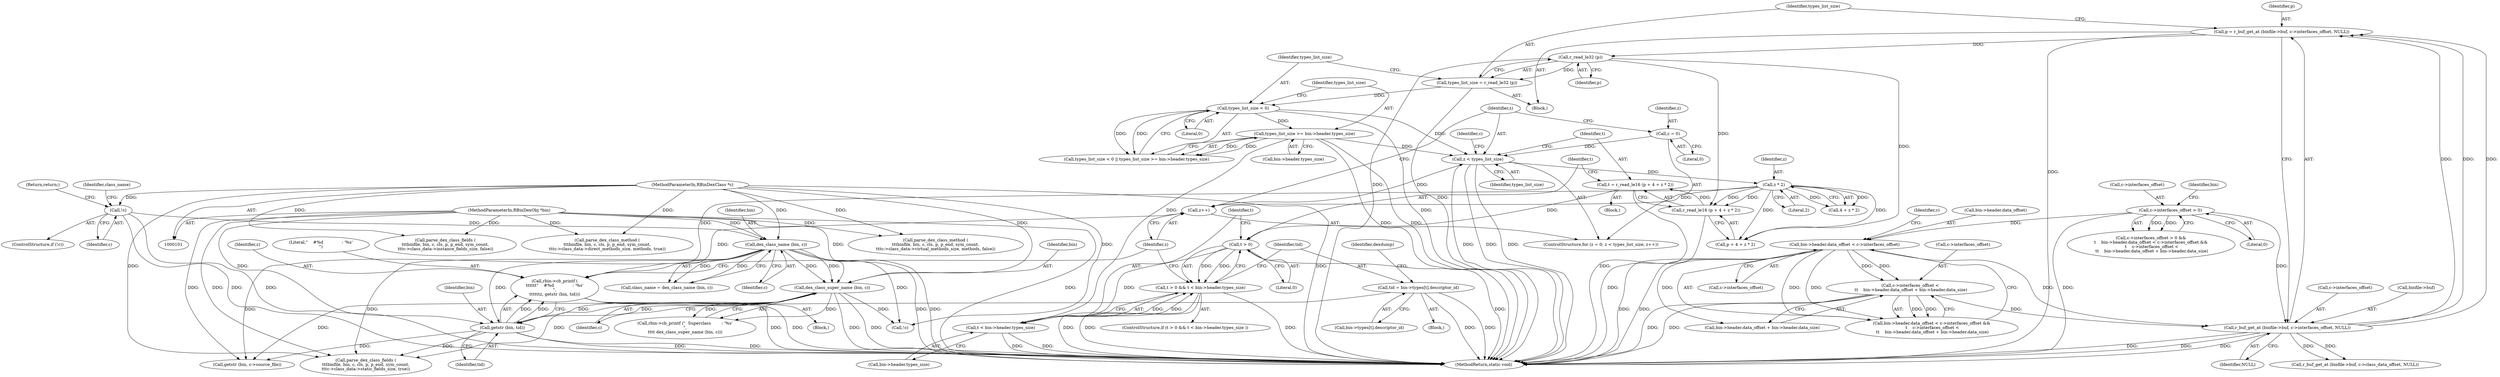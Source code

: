 digraph "0_radare2_1ea23bd6040441a21fbcfba69dce9a01af03f989@API" {
"1000311" [label="(Call,t = r_read_le16 (p + 4 + z * 2))"];
"1000313" [label="(Call,r_read_le16 (p + 4 + z * 2))"];
"1000284" [label="(Call,r_read_le32 (p))"];
"1000271" [label="(Call,p = r_buf_get_at (binfile->buf, c->interfaces_offset, NULL))"];
"1000273" [label="(Call,r_buf_get_at (binfile->buf, c->interfaces_offset, NULL))"];
"1000246" [label="(Call,bin->header.data_offset < c->interfaces_offset)"];
"1000240" [label="(Call,c->interfaces_offset > 0)"];
"1000255" [label="(Call,c->interfaces_offset <\n \t\t    bin->header.data_offset + bin->header.data_size)"];
"1000318" [label="(Call,z * 2)"];
"1000304" [label="(Call,z < types_list_size)"];
"1000301" [label="(Call,z = 0)"];
"1000307" [label="(Call,z++)"];
"1000347" [label="(Call,rbin->cb_printf (\n\t\t\t\t\t\t\"    #%d              : '%s'\n\",\n\t\t\t\t\t\tz, getstr (bin, tid)))"];
"1000350" [label="(Call,getstr (bin, tid))"];
"1000126" [label="(Call,dex_class_name (bin, c))"];
"1000103" [label="(MethodParameterIn,RBinDexObj *bin)"];
"1000120" [label="(Call,!c)"];
"1000104" [label="(MethodParameterIn,RBinDexClass *c)"];
"1000233" [label="(Call,dex_class_super_name (bin, c))"];
"1000335" [label="(Call,tid = bin->types[t].descriptor_id)"];
"1000291" [label="(Call,types_list_size >= bin->header.types_size)"];
"1000288" [label="(Call,types_list_size < 0)"];
"1000282" [label="(Call,types_list_size = r_read_le32 (p))"];
"1000323" [label="(Call,t > 0)"];
"1000322" [label="(Call,t > 0 && t < bin->header.types_size)"];
"1000326" [label="(Call,t < bin->header.types_size)"];
"1000309" [label="(Block,)"];
"1000126" [label="(Call,dex_class_name (bin, c))"];
"1000255" [label="(Call,c->interfaces_offset <\n \t\t    bin->header.data_offset + bin->header.data_size)"];
"1000257" [label="(Identifier,c)"];
"1000347" [label="(Call,rbin->cb_printf (\n\t\t\t\t\t\t\"    #%d              : '%s'\n\",\n\t\t\t\t\t\tz, getstr (bin, tid)))"];
"1000322" [label="(Call,t > 0 && t < bin->header.types_size)"];
"1000277" [label="(Call,c->interfaces_offset)"];
"1000246" [label="(Call,bin->header.data_offset < c->interfaces_offset)"];
"1000307" [label="(Call,z++)"];
"1000290" [label="(Literal,0)"];
"1000346" [label="(Block,)"];
"1000123" [label="(Return,return;)"];
"1000326" [label="(Call,t < bin->header.types_size)"];
"1000287" [label="(Call,types_list_size < 0 || types_list_size >= bin->header.types_size)"];
"1000282" [label="(Call,types_list_size = r_read_le32 (p))"];
"1000259" [label="(Call,bin->header.data_offset + bin->header.data_size)"];
"1000239" [label="(Call,c->interfaces_offset > 0 &&\n\t    bin->header.data_offset < c->interfaces_offset &&\n \t    c->interfaces_offset <\n \t\t    bin->header.data_offset + bin->header.data_size)"];
"1000252" [label="(Call,c->interfaces_offset)"];
"1000247" [label="(Call,bin->header.data_offset)"];
"1000352" [label="(Identifier,tid)"];
"1000304" [label="(Call,z < types_list_size)"];
"1000511" [label="(Call,parse_dex_class_fields (\n\t\t\tbinfile, bin, c, cls, p, p_end, sym_count,\n\t\t\tc->class_data->instance_fields_size, false))"];
"1000306" [label="(Identifier,types_list_size)"];
"1000127" [label="(Identifier,bin)"];
"1000249" [label="(Identifier,bin)"];
"1000128" [label="(Identifier,c)"];
"1000274" [label="(Call,binfile->buf)"];
"1000271" [label="(Call,p = r_buf_get_at (binfile->buf, c->interfaces_offset, NULL))"];
"1000124" [label="(Call,class_name = dex_class_name (bin, c))"];
"1000336" [label="(Identifier,tid)"];
"1000313" [label="(Call,r_read_le16 (p + 4 + z * 2))"];
"1000280" [label="(Identifier,NULL)"];
"1000240" [label="(Call,c->interfaces_offset > 0)"];
"1000285" [label="(Identifier,p)"];
"1000312" [label="(Identifier,t)"];
"1000235" [label="(Identifier,c)"];
"1000104" [label="(MethodParameterIn,RBinDexClass *c)"];
"1000597" [label="(MethodReturn,static void)"];
"1000231" [label="(Call,rbin->cb_printf (\"  Superclass        : '%s'\n\",\n\t\t\t\t dex_class_super_name (bin, c)))"];
"1000125" [label="(Identifier,class_name)"];
"1000351" [label="(Identifier,bin)"];
"1000303" [label="(Literal,0)"];
"1000103" [label="(MethodParameterIn,RBinDexObj *bin)"];
"1000272" [label="(Identifier,p)"];
"1000323" [label="(Call,t > 0)"];
"1000273" [label="(Call,r_buf_get_at (binfile->buf, c->interfaces_offset, NULL))"];
"1000292" [label="(Identifier,types_list_size)"];
"1000302" [label="(Identifier,z)"];
"1000289" [label="(Identifier,types_list_size)"];
"1000319" [label="(Identifier,z)"];
"1000532" [label="(Call,parse_dex_class_method (\n\t\t\tbinfile, bin, c, cls, p, p_end, sym_count,\n\t\t\tc->class_data->direct_methods_size, methods, true))"];
"1000327" [label="(Identifier,t)"];
"1000318" [label="(Call,z * 2)"];
"1000241" [label="(Call,c->interfaces_offset)"];
"1000316" [label="(Call,4 + z * 2)"];
"1000233" [label="(Call,dex_class_super_name (bin, c))"];
"1000245" [label="(Call,bin->header.data_offset < c->interfaces_offset &&\n \t    c->interfaces_offset <\n \t\t    bin->header.data_offset + bin->header.data_size)"];
"1000288" [label="(Call,types_list_size < 0)"];
"1000308" [label="(Identifier,z)"];
"1000328" [label="(Call,bin->header.types_size)"];
"1000350" [label="(Call,getstr (bin, tid))"];
"1000270" [label="(Block,)"];
"1000349" [label="(Identifier,z)"];
"1000325" [label="(Literal,0)"];
"1000311" [label="(Call,t = r_read_le16 (p + 4 + z * 2))"];
"1000291" [label="(Call,types_list_size >= bin->header.types_size)"];
"1000401" [label="(Call,r_buf_get_at (binfile->buf, c->class_data_offset, NULL))"];
"1000355" [label="(Call,!c)"];
"1000554" [label="(Call,parse_dex_class_method (\n\t\t\tbinfile, bin, c, cls, p, p_end, sym_count,\n\t\t\tc->class_data->virtual_methods_size, methods, false))"];
"1000324" [label="(Identifier,t)"];
"1000333" [label="(Block,)"];
"1000256" [label="(Call,c->interfaces_offset)"];
"1000234" [label="(Identifier,bin)"];
"1000348" [label="(Literal,\"    #%d              : '%s'\n\")"];
"1000314" [label="(Call,p + 4 + z * 2)"];
"1000575" [label="(Call,getstr (bin, c->source_file))"];
"1000283" [label="(Identifier,types_list_size)"];
"1000284" [label="(Call,r_read_le32 (p))"];
"1000121" [label="(Identifier,c)"];
"1000301" [label="(Call,z = 0)"];
"1000337" [label="(Call,bin->types[t].descriptor_id)"];
"1000120" [label="(Call,!c)"];
"1000244" [label="(Literal,0)"];
"1000335" [label="(Call,tid = bin->types[t].descriptor_id)"];
"1000490" [label="(Call,parse_dex_class_fields (\n\t\t\tbinfile, bin, c, cls, p, p_end, sym_count,\n\t\t\tc->class_data->static_fields_size, true))"];
"1000300" [label="(ControlStructure,for (z = 0; z < types_list_size; z++))"];
"1000305" [label="(Identifier,z)"];
"1000320" [label="(Literal,2)"];
"1000345" [label="(Identifier,dexdump)"];
"1000119" [label="(ControlStructure,if (!c))"];
"1000321" [label="(ControlStructure,if (t > 0 && t < bin->header.types_size ))"];
"1000293" [label="(Call,bin->header.types_size)"];
"1000356" [label="(Identifier,c)"];
"1000311" -> "1000309"  [label="AST: "];
"1000311" -> "1000313"  [label="CFG: "];
"1000312" -> "1000311"  [label="AST: "];
"1000313" -> "1000311"  [label="AST: "];
"1000324" -> "1000311"  [label="CFG: "];
"1000311" -> "1000597"  [label="DDG: "];
"1000313" -> "1000311"  [label="DDG: "];
"1000311" -> "1000323"  [label="DDG: "];
"1000313" -> "1000314"  [label="CFG: "];
"1000314" -> "1000313"  [label="AST: "];
"1000313" -> "1000597"  [label="DDG: "];
"1000284" -> "1000313"  [label="DDG: "];
"1000318" -> "1000313"  [label="DDG: "];
"1000318" -> "1000313"  [label="DDG: "];
"1000284" -> "1000282"  [label="AST: "];
"1000284" -> "1000285"  [label="CFG: "];
"1000285" -> "1000284"  [label="AST: "];
"1000282" -> "1000284"  [label="CFG: "];
"1000284" -> "1000597"  [label="DDG: "];
"1000284" -> "1000282"  [label="DDG: "];
"1000271" -> "1000284"  [label="DDG: "];
"1000284" -> "1000314"  [label="DDG: "];
"1000271" -> "1000270"  [label="AST: "];
"1000271" -> "1000273"  [label="CFG: "];
"1000272" -> "1000271"  [label="AST: "];
"1000273" -> "1000271"  [label="AST: "];
"1000283" -> "1000271"  [label="CFG: "];
"1000271" -> "1000597"  [label="DDG: "];
"1000273" -> "1000271"  [label="DDG: "];
"1000273" -> "1000271"  [label="DDG: "];
"1000273" -> "1000271"  [label="DDG: "];
"1000273" -> "1000280"  [label="CFG: "];
"1000274" -> "1000273"  [label="AST: "];
"1000277" -> "1000273"  [label="AST: "];
"1000280" -> "1000273"  [label="AST: "];
"1000273" -> "1000597"  [label="DDG: "];
"1000273" -> "1000597"  [label="DDG: "];
"1000273" -> "1000597"  [label="DDG: "];
"1000246" -> "1000273"  [label="DDG: "];
"1000255" -> "1000273"  [label="DDG: "];
"1000240" -> "1000273"  [label="DDG: "];
"1000273" -> "1000401"  [label="DDG: "];
"1000273" -> "1000401"  [label="DDG: "];
"1000246" -> "1000245"  [label="AST: "];
"1000246" -> "1000252"  [label="CFG: "];
"1000247" -> "1000246"  [label="AST: "];
"1000252" -> "1000246"  [label="AST: "];
"1000257" -> "1000246"  [label="CFG: "];
"1000245" -> "1000246"  [label="CFG: "];
"1000246" -> "1000597"  [label="DDG: "];
"1000246" -> "1000597"  [label="DDG: "];
"1000246" -> "1000245"  [label="DDG: "];
"1000246" -> "1000245"  [label="DDG: "];
"1000240" -> "1000246"  [label="DDG: "];
"1000246" -> "1000255"  [label="DDG: "];
"1000246" -> "1000255"  [label="DDG: "];
"1000246" -> "1000259"  [label="DDG: "];
"1000240" -> "1000239"  [label="AST: "];
"1000240" -> "1000244"  [label="CFG: "];
"1000241" -> "1000240"  [label="AST: "];
"1000244" -> "1000240"  [label="AST: "];
"1000249" -> "1000240"  [label="CFG: "];
"1000239" -> "1000240"  [label="CFG: "];
"1000240" -> "1000597"  [label="DDG: "];
"1000240" -> "1000239"  [label="DDG: "];
"1000240" -> "1000239"  [label="DDG: "];
"1000255" -> "1000245"  [label="AST: "];
"1000255" -> "1000259"  [label="CFG: "];
"1000256" -> "1000255"  [label="AST: "];
"1000259" -> "1000255"  [label="AST: "];
"1000245" -> "1000255"  [label="CFG: "];
"1000255" -> "1000597"  [label="DDG: "];
"1000255" -> "1000597"  [label="DDG: "];
"1000255" -> "1000245"  [label="DDG: "];
"1000255" -> "1000245"  [label="DDG: "];
"1000318" -> "1000316"  [label="AST: "];
"1000318" -> "1000320"  [label="CFG: "];
"1000319" -> "1000318"  [label="AST: "];
"1000320" -> "1000318"  [label="AST: "];
"1000316" -> "1000318"  [label="CFG: "];
"1000318" -> "1000307"  [label="DDG: "];
"1000318" -> "1000314"  [label="DDG: "];
"1000318" -> "1000314"  [label="DDG: "];
"1000318" -> "1000316"  [label="DDG: "];
"1000318" -> "1000316"  [label="DDG: "];
"1000304" -> "1000318"  [label="DDG: "];
"1000318" -> "1000347"  [label="DDG: "];
"1000304" -> "1000300"  [label="AST: "];
"1000304" -> "1000306"  [label="CFG: "];
"1000305" -> "1000304"  [label="AST: "];
"1000306" -> "1000304"  [label="AST: "];
"1000312" -> "1000304"  [label="CFG: "];
"1000356" -> "1000304"  [label="CFG: "];
"1000304" -> "1000597"  [label="DDG: "];
"1000304" -> "1000597"  [label="DDG: "];
"1000304" -> "1000597"  [label="DDG: "];
"1000301" -> "1000304"  [label="DDG: "];
"1000307" -> "1000304"  [label="DDG: "];
"1000291" -> "1000304"  [label="DDG: "];
"1000288" -> "1000304"  [label="DDG: "];
"1000301" -> "1000300"  [label="AST: "];
"1000301" -> "1000303"  [label="CFG: "];
"1000302" -> "1000301"  [label="AST: "];
"1000303" -> "1000301"  [label="AST: "];
"1000305" -> "1000301"  [label="CFG: "];
"1000307" -> "1000300"  [label="AST: "];
"1000307" -> "1000308"  [label="CFG: "];
"1000308" -> "1000307"  [label="AST: "];
"1000305" -> "1000307"  [label="CFG: "];
"1000347" -> "1000307"  [label="DDG: "];
"1000347" -> "1000346"  [label="AST: "];
"1000347" -> "1000350"  [label="CFG: "];
"1000348" -> "1000347"  [label="AST: "];
"1000349" -> "1000347"  [label="AST: "];
"1000350" -> "1000347"  [label="AST: "];
"1000308" -> "1000347"  [label="CFG: "];
"1000347" -> "1000597"  [label="DDG: "];
"1000347" -> "1000597"  [label="DDG: "];
"1000350" -> "1000347"  [label="DDG: "];
"1000350" -> "1000347"  [label="DDG: "];
"1000350" -> "1000352"  [label="CFG: "];
"1000351" -> "1000350"  [label="AST: "];
"1000352" -> "1000350"  [label="AST: "];
"1000350" -> "1000597"  [label="DDG: "];
"1000350" -> "1000597"  [label="DDG: "];
"1000126" -> "1000350"  [label="DDG: "];
"1000233" -> "1000350"  [label="DDG: "];
"1000103" -> "1000350"  [label="DDG: "];
"1000335" -> "1000350"  [label="DDG: "];
"1000350" -> "1000490"  [label="DDG: "];
"1000350" -> "1000575"  [label="DDG: "];
"1000126" -> "1000124"  [label="AST: "];
"1000126" -> "1000128"  [label="CFG: "];
"1000127" -> "1000126"  [label="AST: "];
"1000128" -> "1000126"  [label="AST: "];
"1000124" -> "1000126"  [label="CFG: "];
"1000126" -> "1000597"  [label="DDG: "];
"1000126" -> "1000597"  [label="DDG: "];
"1000126" -> "1000124"  [label="DDG: "];
"1000126" -> "1000124"  [label="DDG: "];
"1000103" -> "1000126"  [label="DDG: "];
"1000120" -> "1000126"  [label="DDG: "];
"1000104" -> "1000126"  [label="DDG: "];
"1000126" -> "1000233"  [label="DDG: "];
"1000126" -> "1000233"  [label="DDG: "];
"1000126" -> "1000355"  [label="DDG: "];
"1000126" -> "1000490"  [label="DDG: "];
"1000126" -> "1000575"  [label="DDG: "];
"1000103" -> "1000101"  [label="AST: "];
"1000103" -> "1000597"  [label="DDG: "];
"1000103" -> "1000233"  [label="DDG: "];
"1000103" -> "1000490"  [label="DDG: "];
"1000103" -> "1000511"  [label="DDG: "];
"1000103" -> "1000532"  [label="DDG: "];
"1000103" -> "1000554"  [label="DDG: "];
"1000103" -> "1000575"  [label="DDG: "];
"1000120" -> "1000119"  [label="AST: "];
"1000120" -> "1000121"  [label="CFG: "];
"1000121" -> "1000120"  [label="AST: "];
"1000123" -> "1000120"  [label="CFG: "];
"1000125" -> "1000120"  [label="CFG: "];
"1000120" -> "1000597"  [label="DDG: "];
"1000120" -> "1000597"  [label="DDG: "];
"1000104" -> "1000120"  [label="DDG: "];
"1000104" -> "1000101"  [label="AST: "];
"1000104" -> "1000597"  [label="DDG: "];
"1000104" -> "1000233"  [label="DDG: "];
"1000104" -> "1000355"  [label="DDG: "];
"1000104" -> "1000490"  [label="DDG: "];
"1000104" -> "1000511"  [label="DDG: "];
"1000104" -> "1000532"  [label="DDG: "];
"1000104" -> "1000554"  [label="DDG: "];
"1000233" -> "1000231"  [label="AST: "];
"1000233" -> "1000235"  [label="CFG: "];
"1000234" -> "1000233"  [label="AST: "];
"1000235" -> "1000233"  [label="AST: "];
"1000231" -> "1000233"  [label="CFG: "];
"1000233" -> "1000597"  [label="DDG: "];
"1000233" -> "1000597"  [label="DDG: "];
"1000233" -> "1000231"  [label="DDG: "];
"1000233" -> "1000231"  [label="DDG: "];
"1000233" -> "1000355"  [label="DDG: "];
"1000233" -> "1000490"  [label="DDG: "];
"1000233" -> "1000575"  [label="DDG: "];
"1000335" -> "1000333"  [label="AST: "];
"1000335" -> "1000337"  [label="CFG: "];
"1000336" -> "1000335"  [label="AST: "];
"1000337" -> "1000335"  [label="AST: "];
"1000345" -> "1000335"  [label="CFG: "];
"1000335" -> "1000597"  [label="DDG: "];
"1000335" -> "1000597"  [label="DDG: "];
"1000291" -> "1000287"  [label="AST: "];
"1000291" -> "1000293"  [label="CFG: "];
"1000292" -> "1000291"  [label="AST: "];
"1000293" -> "1000291"  [label="AST: "];
"1000287" -> "1000291"  [label="CFG: "];
"1000291" -> "1000597"  [label="DDG: "];
"1000291" -> "1000597"  [label="DDG: "];
"1000291" -> "1000287"  [label="DDG: "];
"1000291" -> "1000287"  [label="DDG: "];
"1000288" -> "1000291"  [label="DDG: "];
"1000291" -> "1000326"  [label="DDG: "];
"1000288" -> "1000287"  [label="AST: "];
"1000288" -> "1000290"  [label="CFG: "];
"1000289" -> "1000288"  [label="AST: "];
"1000290" -> "1000288"  [label="AST: "];
"1000292" -> "1000288"  [label="CFG: "];
"1000287" -> "1000288"  [label="CFG: "];
"1000288" -> "1000597"  [label="DDG: "];
"1000288" -> "1000287"  [label="DDG: "];
"1000288" -> "1000287"  [label="DDG: "];
"1000282" -> "1000288"  [label="DDG: "];
"1000282" -> "1000270"  [label="AST: "];
"1000283" -> "1000282"  [label="AST: "];
"1000289" -> "1000282"  [label="CFG: "];
"1000282" -> "1000597"  [label="DDG: "];
"1000323" -> "1000322"  [label="AST: "];
"1000323" -> "1000325"  [label="CFG: "];
"1000324" -> "1000323"  [label="AST: "];
"1000325" -> "1000323"  [label="AST: "];
"1000327" -> "1000323"  [label="CFG: "];
"1000322" -> "1000323"  [label="CFG: "];
"1000323" -> "1000597"  [label="DDG: "];
"1000323" -> "1000322"  [label="DDG: "];
"1000323" -> "1000322"  [label="DDG: "];
"1000323" -> "1000326"  [label="DDG: "];
"1000322" -> "1000321"  [label="AST: "];
"1000322" -> "1000326"  [label="CFG: "];
"1000326" -> "1000322"  [label="AST: "];
"1000336" -> "1000322"  [label="CFG: "];
"1000308" -> "1000322"  [label="CFG: "];
"1000322" -> "1000597"  [label="DDG: "];
"1000322" -> "1000597"  [label="DDG: "];
"1000322" -> "1000597"  [label="DDG: "];
"1000326" -> "1000322"  [label="DDG: "];
"1000326" -> "1000322"  [label="DDG: "];
"1000326" -> "1000328"  [label="CFG: "];
"1000327" -> "1000326"  [label="AST: "];
"1000328" -> "1000326"  [label="AST: "];
"1000326" -> "1000597"  [label="DDG: "];
"1000326" -> "1000597"  [label="DDG: "];
}
